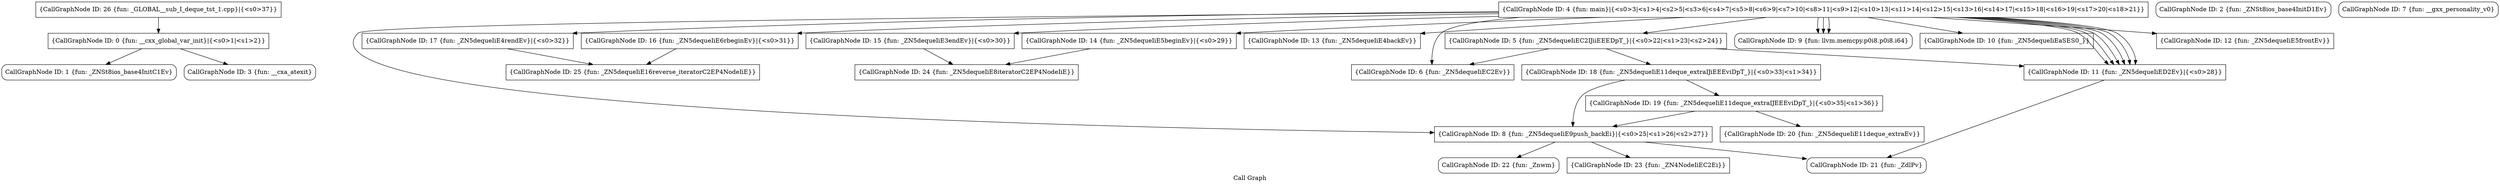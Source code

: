 digraph "Call Graph" {
	label="Call Graph";

	Node0x7fffe9fd4420 [shape=record,shape=box,label="{CallGraphNode ID: 26 \{fun: _GLOBAL__sub_I_deque_tst_1.cpp\}|{<s0>37}}"];
	Node0x7fffe9fd4420:s0 -> Node0x7fffe9f79140[color=black];
	Node0x7fffe9fd4330 [shape=record,shape=box,label="{CallGraphNode ID: 25 \{fun: _ZN5dequeIiE16reverse_iteratorC2EP4NodeIiE\}}"];
	Node0x7fffe9fd4240 [shape=record,shape=box,label="{CallGraphNode ID: 24 \{fun: _ZN5dequeIiE8iteratorC2EP4NodeIiE\}}"];
	Node0x7fffe9fd4150 [shape=record,shape=box,label="{CallGraphNode ID: 23 \{fun: _ZN4NodeIiEC2Ei\}}"];
	Node0x7fffe9fd4060 [shape=record,shape=Mrecord,label="{CallGraphNode ID: 22 \{fun: _Znwm\}}"];
	Node0x7fffe9fd3f70 [shape=record,shape=Mrecord,label="{CallGraphNode ID: 21 \{fun: _ZdlPv\}}"];
	Node0x7fffe9fd3e80 [shape=record,shape=box,label="{CallGraphNode ID: 20 \{fun: _ZN5dequeIiE11deque_extraEv\}}"];
	Node0x7fffe9fd3d90 [shape=record,shape=box,label="{CallGraphNode ID: 19 \{fun: _ZN5dequeIiE11deque_extraIJEEEviDpT_\}|{<s0>35|<s1>36}}"];
	Node0x7fffe9fd3d90:s0 -> Node0x7fffe9fd3250[color=black];
	Node0x7fffe9fd3d90:s1 -> Node0x7fffe9fd3e80[color=black];
	Node0x7fffe9fd3ca0 [shape=record,shape=box,label="{CallGraphNode ID: 18 \{fun: _ZN5dequeIiE11deque_extraIJiEEEviDpT_\}|{<s0>33|<s1>34}}"];
	Node0x7fffe9fd3ca0:s0 -> Node0x7fffe9fd3250[color=black];
	Node0x7fffe9fd3ca0:s1 -> Node0x7fffe9fd3d90[color=black];
	Node0x7fffe9fd3bb0 [shape=record,shape=box,label="{CallGraphNode ID: 17 \{fun: _ZN5dequeIiE4rendEv\}|{<s0>32}}"];
	Node0x7fffe9fd3bb0:s0 -> Node0x7fffe9fd4330[color=black];
	Node0x7fffe9fd3ac0 [shape=record,shape=box,label="{CallGraphNode ID: 16 \{fun: _ZN5dequeIiE6rbeginEv\}|{<s0>31}}"];
	Node0x7fffe9fd3ac0:s0 -> Node0x7fffe9fd4330[color=black];
	Node0x7fffe9fd39d0 [shape=record,shape=box,label="{CallGraphNode ID: 15 \{fun: _ZN5dequeIiE3endEv\}|{<s0>30}}"];
	Node0x7fffe9fd39d0:s0 -> Node0x7fffe9fd4240[color=black];
	Node0x7fffe9fd38e0 [shape=record,shape=box,label="{CallGraphNode ID: 14 \{fun: _ZN5dequeIiE5beginEv\}|{<s0>29}}"];
	Node0x7fffe9fd38e0:s0 -> Node0x7fffe9fd4240[color=black];
	Node0x7fffe9fd3700 [shape=record,shape=box,label="{CallGraphNode ID: 13 \{fun: _ZN5dequeIiE4backEv\}}"];
	Node0x7fffe9f79140 [shape=record,shape=box,label="{CallGraphNode ID: 0 \{fun: __cxx_global_var_init\}|{<s0>1|<s1>2}}"];
	Node0x7fffe9f79140:s0 -> Node0x7fffe9f76490[color=black];
	Node0x7fffe9f79140:s1 -> Node0x7fffe9f763c0[color=black];
	Node0x7fffe9f76490 [shape=record,shape=Mrecord,label="{CallGraphNode ID: 1 \{fun: _ZNSt8ios_base4InitC1Ev\}}"];
	Node0x7fffe9ef1d10 [shape=record,shape=Mrecord,label="{CallGraphNode ID: 2 \{fun: _ZNSt8ios_base4InitD1Ev\}}"];
	Node0x7fffe9f763c0 [shape=record,shape=Mrecord,label="{CallGraphNode ID: 3 \{fun: __cxa_atexit\}}"];
	Node0x7fffe9fd2e90 [shape=record,shape=box,label="{CallGraphNode ID: 4 \{fun: main\}|{<s0>3|<s1>4|<s2>5|<s3>6|<s4>7|<s5>8|<s6>9|<s7>10|<s8>11|<s9>12|<s10>13|<s11>14|<s12>15|<s13>16|<s14>17|<s15>18|<s16>19|<s17>20|<s18>21}}"];
	Node0x7fffe9fd2e90:s0 -> Node0x7fffe9fd2f80[color=black];
	Node0x7fffe9fd2e90:s1 -> Node0x7fffe9fd3070[color=black];
	Node0x7fffe9fd2e90:s2 -> Node0x7fffe9fd3250[color=black];
	Node0x7fffe9fd2e90:s3 -> Node0x7fffe9fd3340[color=black];
	Node0x7fffe9fd2e90:s4 -> Node0x7fffe9fd3430[color=black];
	Node0x7fffe9fd2e90:s5 -> Node0x7fffe9fd3520[color=black];
	Node0x7fffe9fd2e90:s6 -> Node0x7fffe9fd3610[color=black];
	Node0x7fffe9fd2e90:s7 -> Node0x7fffe9fd3700[color=black];
	Node0x7fffe9fd2e90:s8 -> Node0x7fffe9fd38e0[color=black];
	Node0x7fffe9fd2e90:s9 -> Node0x7fffe9fd39d0[color=black];
	Node0x7fffe9fd2e90:s10 -> Node0x7fffe9fd3340[color=black];
	Node0x7fffe9fd2e90:s11 -> Node0x7fffe9fd3ac0[color=black];
	Node0x7fffe9fd2e90:s12 -> Node0x7fffe9fd3bb0[color=black];
	Node0x7fffe9fd2e90:s13 -> Node0x7fffe9fd3340[color=black];
	Node0x7fffe9fd2e90:s14 -> Node0x7fffe9fd3520[color=black];
	Node0x7fffe9fd2e90:s15 -> Node0x7fffe9fd3520[color=black];
	Node0x7fffe9fd2e90:s16 -> Node0x7fffe9fd3520[color=black];
	Node0x7fffe9fd2e90:s17 -> Node0x7fffe9fd3520[color=black];
	Node0x7fffe9fd2e90:s18 -> Node0x7fffe9fd3520[color=black];
	Node0x7fffe9fd2f80 [shape=record,shape=box,label="{CallGraphNode ID: 5 \{fun: _ZN5dequeIiEC2IJiiEEEDpT_\}|{<s0>22|<s1>23|<s2>24}}"];
	Node0x7fffe9fd2f80:s0 -> Node0x7fffe9fd3070[color=black];
	Node0x7fffe9fd2f80:s1 -> Node0x7fffe9fd3520[color=black];
	Node0x7fffe9fd2f80:s2 -> Node0x7fffe9fd3ca0[color=black];
	Node0x7fffe9fd3070 [shape=record,shape=box,label="{CallGraphNode ID: 6 \{fun: _ZN5dequeIiEC2Ev\}}"];
	Node0x7fffe9fd3160 [shape=record,shape=Mrecord,label="{CallGraphNode ID: 7 \{fun: __gxx_personality_v0\}}"];
	Node0x7fffe9fd3250 [shape=record,shape=box,label="{CallGraphNode ID: 8 \{fun: _ZN5dequeIiE9push_backEi\}|{<s0>25|<s1>26|<s2>27}}"];
	Node0x7fffe9fd3250:s0 -> Node0x7fffe9fd4060[color=black];
	Node0x7fffe9fd3250:s1 -> Node0x7fffe9fd4150[color=black];
	Node0x7fffe9fd3250:s2 -> Node0x7fffe9fd3f70[color=black];
	Node0x7fffe9fd3340 [shape=record,shape=Mrecord,label="{CallGraphNode ID: 9 \{fun: llvm.memcpy.p0i8.p0i8.i64\}}"];
	Node0x7fffe9fd3430 [shape=record,shape=box,label="{CallGraphNode ID: 10 \{fun: _ZN5dequeIiEaSES0_\}}"];
	Node0x7fffe9fd3520 [shape=record,shape=box,label="{CallGraphNode ID: 11 \{fun: _ZN5dequeIiED2Ev\}|{<s0>28}}"];
	Node0x7fffe9fd3520:s0 -> Node0x7fffe9fd3f70[color=black];
	Node0x7fffe9fd3610 [shape=record,shape=box,label="{CallGraphNode ID: 12 \{fun: _ZN5dequeIiE5frontEv\}}"];
}
